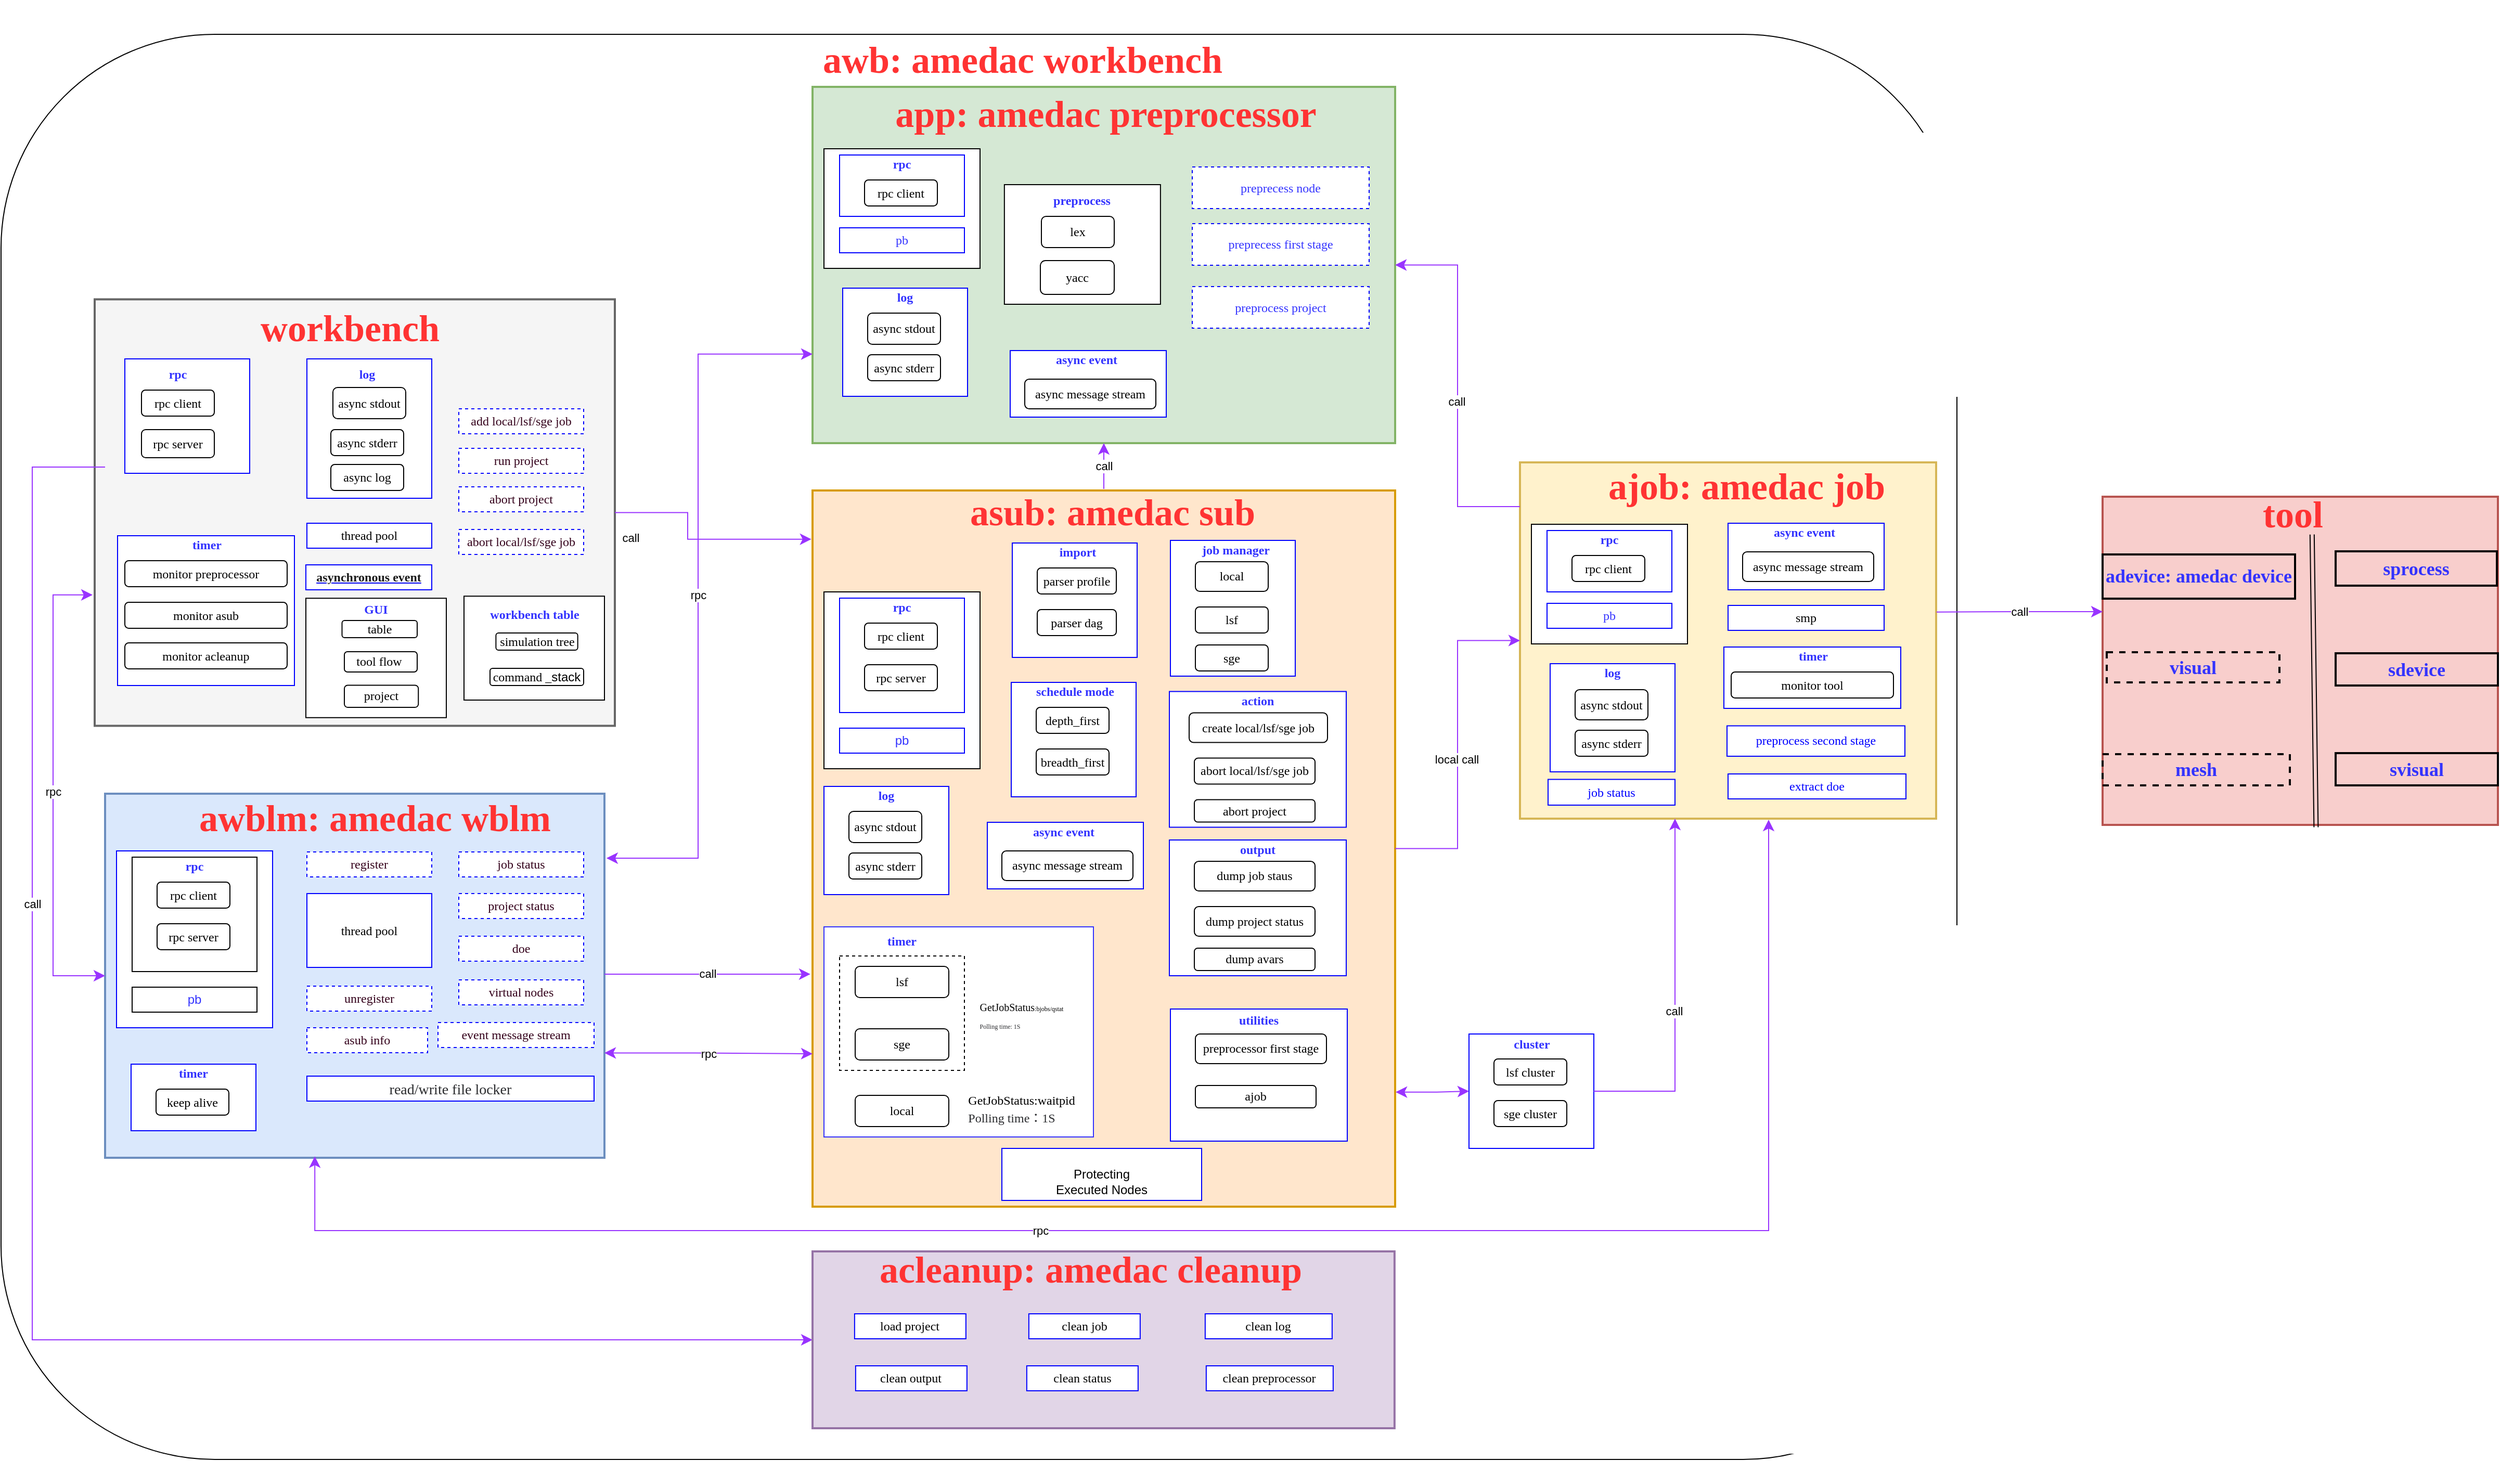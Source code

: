 <mxfile version="21.5.0" type="github">
  <diagram name="第 1 页" id="GaG37Gof_Sy7teqN6ebu">
    <mxGraphModel dx="2232" dy="2393" grid="1" gridSize="10" guides="1" tooltips="1" connect="1" arrows="1" fold="1" page="1" pageScale="1" pageWidth="827" pageHeight="1169" math="0" shadow="0">
      <root>
        <mxCell id="0" />
        <mxCell id="1" parent="0" />
        <mxCell id="3S5nJK-gqOI3KFPyDwLZ-1" value="" style="rounded=1;whiteSpace=wrap;html=1;" parent="1" vertex="1">
          <mxGeometry x="60" y="-670" width="1880" height="1370" as="geometry" />
        </mxCell>
        <mxCell id="3S5nJK-gqOI3KFPyDwLZ-2" value="" style="rounded=0;whiteSpace=wrap;html=1;strokeWidth=2;fillColor=#dae8fc;strokeColor=#6c8ebf;" parent="1" vertex="1">
          <mxGeometry x="160" y="60" width="480" height="350" as="geometry" />
        </mxCell>
        <mxCell id="3S5nJK-gqOI3KFPyDwLZ-3" value="&lt;font style=&quot;font-size: 36px;&quot; color=&quot;#ff3333&quot; face=&quot;Times New Roman&quot;&gt;&lt;b&gt;awblm: amedac wblm&lt;/b&gt;&lt;/font&gt;" style="text;strokeColor=none;align=center;fillColor=none;html=1;verticalAlign=middle;whiteSpace=wrap;rounded=0;" parent="1" vertex="1">
          <mxGeometry x="234.5" y="69" width="369" height="30" as="geometry" />
        </mxCell>
        <mxCell id="3S5nJK-gqOI3KFPyDwLZ-4" value="" style="rounded=0;whiteSpace=wrap;html=1;strokeWidth=2;fillColor=#f5f5f5;fontColor=#333333;strokeColor=#666666;" parent="1" vertex="1">
          <mxGeometry x="150" y="-415.25" width="500" height="410" as="geometry" />
        </mxCell>
        <mxCell id="3S5nJK-gqOI3KFPyDwLZ-5" value="&lt;font style=&quot;font-size: 36px;&quot; color=&quot;#ff3333&quot; face=&quot;Times New Roman&quot;&gt;&lt;b&gt;workbench&lt;/b&gt;&lt;/font&gt;" style="text;strokeColor=none;align=center;fillColor=none;html=1;verticalAlign=middle;whiteSpace=wrap;rounded=0;" parent="1" vertex="1">
          <mxGeometry x="291" y="-402" width="209" height="30" as="geometry" />
        </mxCell>
        <mxCell id="3S5nJK-gqOI3KFPyDwLZ-6" value="" style="rounded=0;whiteSpace=wrap;html=1;strokeColor=#0000FF;" parent="1" vertex="1">
          <mxGeometry x="179" y="-358" width="120" height="110" as="geometry" />
        </mxCell>
        <mxCell id="3S5nJK-gqOI3KFPyDwLZ-7" value="&lt;font face=&quot;Times New Roman&quot;&gt;rpc client&lt;/font&gt;" style="rounded=1;whiteSpace=wrap;html=1;" parent="1" vertex="1">
          <mxGeometry x="195" y="-328" width="70" height="25" as="geometry" />
        </mxCell>
        <mxCell id="3S5nJK-gqOI3KFPyDwLZ-8" value="&lt;font face=&quot;Times New Roman&quot;&gt;&lt;b&gt;rpc&lt;br&gt;&lt;/b&gt;&lt;/font&gt;" style="text;strokeColor=none;align=center;fillColor=none;html=1;verticalAlign=middle;whiteSpace=wrap;rounded=0;fontColor=#3333FF;" parent="1" vertex="1">
          <mxGeometry x="200" y="-358" width="60" height="30" as="geometry" />
        </mxCell>
        <mxCell id="3S5nJK-gqOI3KFPyDwLZ-9" value="&lt;font face=&quot;Times New Roman&quot;&gt;rpc server&lt;/font&gt;" style="rounded=1;whiteSpace=wrap;html=1;" parent="1" vertex="1">
          <mxGeometry x="195" y="-290" width="70" height="27" as="geometry" />
        </mxCell>
        <mxCell id="3S5nJK-gqOI3KFPyDwLZ-10" value="" style="rounded=0;whiteSpace=wrap;html=1;strokeColor=#0000FF;" parent="1" vertex="1">
          <mxGeometry x="171" y="115" width="150" height="170" as="geometry" />
        </mxCell>
        <mxCell id="3S5nJK-gqOI3KFPyDwLZ-11" value="" style="rounded=0;whiteSpace=wrap;html=1;strokeColor=#000000;" parent="1" vertex="1">
          <mxGeometry x="186" y="121" width="120" height="110" as="geometry" />
        </mxCell>
        <mxCell id="3S5nJK-gqOI3KFPyDwLZ-12" value="&lt;font face=&quot;Times New Roman&quot;&gt;rpc client&lt;/font&gt;" style="rounded=1;whiteSpace=wrap;html=1;" parent="1" vertex="1">
          <mxGeometry x="210" y="145" width="70" height="25" as="geometry" />
        </mxCell>
        <mxCell id="3S5nJK-gqOI3KFPyDwLZ-13" value="&lt;font face=&quot;Times New Roman&quot;&gt;&lt;b&gt;rpc&lt;br&gt;&lt;/b&gt;&lt;/font&gt;" style="text;strokeColor=none;align=center;fillColor=none;html=1;verticalAlign=middle;whiteSpace=wrap;rounded=0;fontColor=#3333FF;" parent="1" vertex="1">
          <mxGeometry x="216" y="115" width="60" height="30" as="geometry" />
        </mxCell>
        <mxCell id="3S5nJK-gqOI3KFPyDwLZ-14" value="&lt;font face=&quot;Times New Roman&quot;&gt;rpc server&lt;/font&gt;" style="rounded=1;whiteSpace=wrap;html=1;" parent="1" vertex="1">
          <mxGeometry x="210" y="185" width="70" height="25" as="geometry" />
        </mxCell>
        <mxCell id="3S5nJK-gqOI3KFPyDwLZ-15" value="rpc" style="edgeStyle=elbowEdgeStyle;elbow=vertical;endArrow=classic;html=1;curved=0;rounded=0;endSize=8;startSize=8;exitX=-0.004;exitY=0.693;exitDx=0;exitDy=0;entryX=0;entryY=0.5;entryDx=0;entryDy=0;strokeColor=#9933FF;startArrow=classic;startFill=1;exitPerimeter=0;" parent="1" source="3S5nJK-gqOI3KFPyDwLZ-4" target="3S5nJK-gqOI3KFPyDwLZ-2" edge="1">
          <mxGeometry width="50" height="50" relative="1" as="geometry">
            <mxPoint x="-80" y="-250" as="sourcePoint" />
            <mxPoint x="-30" y="-300" as="targetPoint" />
            <Array as="points">
              <mxPoint x="110" y="80" />
              <mxPoint x="20" y="-20" />
            </Array>
          </mxGeometry>
        </mxCell>
        <mxCell id="3S5nJK-gqOI3KFPyDwLZ-16" value="" style="rounded=0;whiteSpace=wrap;html=1;strokeColor=#0000FF;" parent="1" vertex="1">
          <mxGeometry x="185" y="320" width="120" height="64" as="geometry" />
        </mxCell>
        <mxCell id="3S5nJK-gqOI3KFPyDwLZ-17" value="&lt;font face=&quot;Times New Roman&quot;&gt;keep alive&lt;/font&gt;" style="rounded=1;whiteSpace=wrap;html=1;" parent="1" vertex="1">
          <mxGeometry x="209" y="344" width="70" height="25" as="geometry" />
        </mxCell>
        <mxCell id="3S5nJK-gqOI3KFPyDwLZ-18" value="&lt;font face=&quot;Times New Roman&quot;&gt;&lt;b&gt;timer&lt;br&gt;&lt;/b&gt;&lt;/font&gt;" style="text;strokeColor=none;align=center;fillColor=none;html=1;verticalAlign=middle;whiteSpace=wrap;rounded=0;fontColor=#3333FF;" parent="1" vertex="1">
          <mxGeometry x="215" y="314" width="60" height="30" as="geometry" />
        </mxCell>
        <mxCell id="3S5nJK-gqOI3KFPyDwLZ-19" value="&lt;font face=&quot;Times New Roman&quot;&gt;thread pool&lt;/font&gt;" style="rounded=0;whiteSpace=wrap;html=1;strokeColor=#0000FF;" parent="1" vertex="1">
          <mxGeometry x="354" y="156" width="120" height="71" as="geometry" />
        </mxCell>
        <mxCell id="3S5nJK-gqOI3KFPyDwLZ-20" value="&lt;font color=&quot;#3333ff&quot;&gt;pb&lt;/font&gt;" style="rounded=0;whiteSpace=wrap;html=1;strokeColor=#000000;" parent="1" vertex="1">
          <mxGeometry x="186" y="246" width="120" height="24" as="geometry" />
        </mxCell>
        <mxCell id="3S5nJK-gqOI3KFPyDwLZ-21" value="&lt;font face=&quot;Times New Roman&quot; color=&quot;#33001a&quot;&gt;job status&lt;/font&gt;" style="rounded=0;whiteSpace=wrap;html=1;strokeColor=#0000FF;dashed=1;" parent="1" vertex="1">
          <mxGeometry x="500" y="116" width="120" height="24" as="geometry" />
        </mxCell>
        <mxCell id="3S5nJK-gqOI3KFPyDwLZ-22" value="&lt;font face=&quot;Times New Roman&quot; color=&quot;#33001a&quot;&gt;project status&lt;/font&gt;" style="rounded=0;whiteSpace=wrap;html=1;strokeColor=#0000FF;dashed=1;" parent="1" vertex="1">
          <mxGeometry x="500" y="156" width="120" height="24" as="geometry" />
        </mxCell>
        <mxCell id="3S5nJK-gqOI3KFPyDwLZ-23" value="&lt;font face=&quot;Times New Roman&quot; color=&quot;#33001a&quot;&gt;doe&lt;/font&gt;" style="rounded=0;whiteSpace=wrap;html=1;strokeColor=#0000FF;dashed=1;" parent="1" vertex="1">
          <mxGeometry x="500" y="197" width="120" height="24" as="geometry" />
        </mxCell>
        <mxCell id="3S5nJK-gqOI3KFPyDwLZ-24" value="&lt;font face=&quot;Times New Roman&quot; color=&quot;#33001a&quot;&gt;virtual nodes&lt;/font&gt;" style="rounded=0;whiteSpace=wrap;html=1;strokeColor=#0000FF;dashed=1;" parent="1" vertex="1">
          <mxGeometry x="500" y="239" width="120" height="24" as="geometry" />
        </mxCell>
        <mxCell id="3S5nJK-gqOI3KFPyDwLZ-25" value="&lt;font face=&quot;Times New Roman&quot; color=&quot;#33001a&quot;&gt;event message stream&lt;/font&gt;" style="rounded=0;whiteSpace=wrap;html=1;strokeColor=#0000FF;dashed=1;" parent="1" vertex="1">
          <mxGeometry x="480" y="280" width="150" height="24" as="geometry" />
        </mxCell>
        <mxCell id="3S5nJK-gqOI3KFPyDwLZ-26" value="&lt;font face=&quot;Times New Roman&quot; color=&quot;#33001a&quot;&gt;register&lt;/font&gt;" style="rounded=0;whiteSpace=wrap;html=1;strokeColor=#0000FF;dashed=1;" parent="1" vertex="1">
          <mxGeometry x="354" y="116" width="120" height="24" as="geometry" />
        </mxCell>
        <mxCell id="3S5nJK-gqOI3KFPyDwLZ-27" value="&lt;font face=&quot;Times New Roman&quot; color=&quot;#33001a&quot;&gt;unregister&lt;/font&gt;" style="rounded=0;whiteSpace=wrap;html=1;strokeColor=#0000FF;dashed=1;" parent="1" vertex="1">
          <mxGeometry x="354" y="245" width="120" height="24" as="geometry" />
        </mxCell>
        <mxCell id="3S5nJK-gqOI3KFPyDwLZ-28" value="" style="rounded=0;whiteSpace=wrap;html=1;strokeColor=#0000FF;" parent="1" vertex="1">
          <mxGeometry x="172" y="-188" width="170" height="144" as="geometry" />
        </mxCell>
        <mxCell id="3S5nJK-gqOI3KFPyDwLZ-29" value="&lt;font face=&quot;Times New Roman&quot;&gt;monitor preprocessor&lt;/font&gt;" style="rounded=1;whiteSpace=wrap;html=1;" parent="1" vertex="1">
          <mxGeometry x="179" y="-164" width="156" height="25" as="geometry" />
        </mxCell>
        <mxCell id="3S5nJK-gqOI3KFPyDwLZ-30" value="&lt;font face=&quot;Times New Roman&quot;&gt;&lt;b&gt;timer&lt;br&gt;&lt;/b&gt;&lt;/font&gt;" style="text;strokeColor=none;align=center;fillColor=none;html=1;verticalAlign=middle;whiteSpace=wrap;rounded=0;fontColor=#3333FF;" parent="1" vertex="1">
          <mxGeometry x="228" y="-194" width="60" height="30" as="geometry" />
        </mxCell>
        <mxCell id="3S5nJK-gqOI3KFPyDwLZ-31" value="&lt;font face=&quot;Times New Roman&quot;&gt;monitor asub&lt;/font&gt;" style="rounded=1;whiteSpace=wrap;html=1;" parent="1" vertex="1">
          <mxGeometry x="179" y="-124" width="156" height="25" as="geometry" />
        </mxCell>
        <mxCell id="3S5nJK-gqOI3KFPyDwLZ-32" value="&lt;font face=&quot;Times New Roman&quot;&gt;monitor acleanup&lt;/font&gt;" style="rounded=1;whiteSpace=wrap;html=1;" parent="1" vertex="1">
          <mxGeometry x="179" y="-85" width="156" height="25" as="geometry" />
        </mxCell>
        <mxCell id="3S5nJK-gqOI3KFPyDwLZ-33" value="" style="rounded=0;whiteSpace=wrap;html=1;strokeColor=#0000FF;" parent="1" vertex="1">
          <mxGeometry x="354" y="-358" width="120" height="134" as="geometry" />
        </mxCell>
        <mxCell id="3S5nJK-gqOI3KFPyDwLZ-34" value="&lt;font face=&quot;Times New Roman&quot;&gt;async stdout&lt;/font&gt;" style="rounded=1;whiteSpace=wrap;html=1;" parent="1" vertex="1">
          <mxGeometry x="379" y="-330.5" width="70" height="30" as="geometry" />
        </mxCell>
        <mxCell id="3S5nJK-gqOI3KFPyDwLZ-35" value="&lt;font face=&quot;Times New Roman&quot;&gt;&lt;b&gt;log&lt;br&gt;&lt;/b&gt;&lt;/font&gt;" style="text;strokeColor=none;align=center;fillColor=none;html=1;verticalAlign=middle;whiteSpace=wrap;rounded=0;fontColor=#3333FF;" parent="1" vertex="1">
          <mxGeometry x="382" y="-358" width="60" height="30" as="geometry" />
        </mxCell>
        <mxCell id="3S5nJK-gqOI3KFPyDwLZ-36" value="&lt;font face=&quot;Times New Roman&quot;&gt;async stderr&lt;/font&gt;" style="rounded=1;whiteSpace=wrap;html=1;" parent="1" vertex="1">
          <mxGeometry x="377" y="-290" width="70" height="25" as="geometry" />
        </mxCell>
        <mxCell id="3S5nJK-gqOI3KFPyDwLZ-37" value="&lt;font face=&quot;Times New Roman&quot;&gt;async log&lt;/font&gt;" style="rounded=1;whiteSpace=wrap;html=1;" parent="1" vertex="1">
          <mxGeometry x="377" y="-256.5" width="70" height="25" as="geometry" />
        </mxCell>
        <mxCell id="3S5nJK-gqOI3KFPyDwLZ-38" value="&lt;font face=&quot;Times New Roman&quot; color=&quot;#33001a&quot;&gt;add local/lsf/sge job&lt;/font&gt;" style="rounded=0;whiteSpace=wrap;html=1;strokeColor=#0000FF;dashed=1;" parent="1" vertex="1">
          <mxGeometry x="500" y="-310" width="120" height="24" as="geometry" />
        </mxCell>
        <mxCell id="3S5nJK-gqOI3KFPyDwLZ-39" value="&lt;font face=&quot;Times New Roman&quot; color=&quot;#33001a&quot;&gt;run project&lt;/font&gt;" style="rounded=0;whiteSpace=wrap;html=1;strokeColor=#0000FF;dashed=1;" parent="1" vertex="1">
          <mxGeometry x="500" y="-272" width="120" height="24" as="geometry" />
        </mxCell>
        <mxCell id="3S5nJK-gqOI3KFPyDwLZ-40" value="&lt;font face=&quot;Times New Roman&quot; color=&quot;#33001a&quot;&gt;abort project&lt;/font&gt;" style="rounded=0;whiteSpace=wrap;html=1;strokeColor=#0000FF;dashed=1;" parent="1" vertex="1">
          <mxGeometry x="500" y="-235" width="120" height="24" as="geometry" />
        </mxCell>
        <mxCell id="3S5nJK-gqOI3KFPyDwLZ-41" value="&lt;font face=&quot;Times New Roman&quot; color=&quot;#33001a&quot;&gt;abort local/lsf/sge job&lt;/font&gt;" style="rounded=0;whiteSpace=wrap;html=1;strokeColor=#0000FF;dashed=1;" parent="1" vertex="1">
          <mxGeometry x="500" y="-194" width="120" height="24" as="geometry" />
        </mxCell>
        <mxCell id="3S5nJK-gqOI3KFPyDwLZ-42" value="&lt;font face=&quot;Times New Roman&quot;&gt;thread pool&lt;/font&gt;" style="rounded=0;whiteSpace=wrap;html=1;strokeColor=#0000FF;" parent="1" vertex="1">
          <mxGeometry x="354" y="-200" width="120" height="24" as="geometry" />
        </mxCell>
        <mxCell id="3S5nJK-gqOI3KFPyDwLZ-43" value="&lt;a style=&quot;box-sizing: border-box; cursor: pointer; outline: none; -webkit-tap-highlight-color: transparent; line-height: 22.5px; font-weight: 600; text-align: start; background-color: rgb(255, 255, 255);&quot; class=&quot;color_pc_blue_text&quot; data-keyword=&quot;asynchronous event&quot;&gt;&lt;font color=&quot;#1a1a1a&quot; style=&quot;font-size: 12px;&quot; face=&quot;Times New Roman&quot;&gt;asynchronous event&lt;/font&gt;&lt;/a&gt;" style="rounded=0;whiteSpace=wrap;html=1;strokeColor=#0000FF;" parent="1" vertex="1">
          <mxGeometry x="353" y="-160" width="121" height="24" as="geometry" />
        </mxCell>
        <mxCell id="3S5nJK-gqOI3KFPyDwLZ-44" value="" style="rounded=0;whiteSpace=wrap;html=1;strokeWidth=2;fillColor=#ffe6cc;strokeColor=#d79b00;" parent="1" vertex="1">
          <mxGeometry x="840" y="-231.5" width="560" height="688.5" as="geometry" />
        </mxCell>
        <mxCell id="3S5nJK-gqOI3KFPyDwLZ-45" value="&lt;font style=&quot;font-size: 36px;&quot; color=&quot;#ff3333&quot; face=&quot;Times New Roman&quot;&gt;&lt;b&gt;asub: amedac sub&lt;/b&gt;&lt;/font&gt;" style="text;strokeColor=none;align=center;fillColor=none;html=1;verticalAlign=middle;whiteSpace=wrap;rounded=0;" parent="1" vertex="1">
          <mxGeometry x="989" y="-225.5" width="279" height="30" as="geometry" />
        </mxCell>
        <mxCell id="3S5nJK-gqOI3KFPyDwLZ-46" value="rpc" style="edgeStyle=elbowEdgeStyle;elbow=horizontal;endArrow=classic;html=1;curved=0;rounded=0;endSize=8;startSize=8;exitX=1.007;exitY=0.819;exitDx=0;exitDy=0;strokeColor=#9933FF;startArrow=classic;startFill=1;exitPerimeter=0;" parent="1" edge="1">
          <mxGeometry width="50" height="50" relative="1" as="geometry">
            <mxPoint x="640.0" y="309.21" as="sourcePoint" />
            <mxPoint x="840" y="310" as="targetPoint" />
            <Array as="points">
              <mxPoint x="726.64" y="162.56" />
              <mxPoint x="756.64" y="35.06" />
            </Array>
          </mxGeometry>
        </mxCell>
        <mxCell id="3S5nJK-gqOI3KFPyDwLZ-47" value="" style="rounded=0;whiteSpace=wrap;html=1;" parent="1" vertex="1">
          <mxGeometry x="851" y="-134" width="150" height="170" as="geometry" />
        </mxCell>
        <mxCell id="3S5nJK-gqOI3KFPyDwLZ-48" value="" style="rounded=0;whiteSpace=wrap;html=1;strokeColor=#0000FF;" parent="1" vertex="1">
          <mxGeometry x="866" y="-128" width="120" height="110" as="geometry" />
        </mxCell>
        <mxCell id="3S5nJK-gqOI3KFPyDwLZ-49" value="&lt;font face=&quot;Times New Roman&quot;&gt;rpc client&lt;/font&gt;" style="rounded=1;whiteSpace=wrap;html=1;" parent="1" vertex="1">
          <mxGeometry x="890" y="-104" width="70" height="25" as="geometry" />
        </mxCell>
        <mxCell id="3S5nJK-gqOI3KFPyDwLZ-50" value="&lt;font face=&quot;Times New Roman&quot;&gt;&lt;b&gt;rpc&lt;br&gt;&lt;/b&gt;&lt;/font&gt;" style="text;strokeColor=none;align=center;fillColor=none;html=1;verticalAlign=middle;whiteSpace=wrap;rounded=0;fontColor=#3333FF;" parent="1" vertex="1">
          <mxGeometry x="896" y="-134" width="60" height="30" as="geometry" />
        </mxCell>
        <mxCell id="3S5nJK-gqOI3KFPyDwLZ-51" value="&lt;font face=&quot;Times New Roman&quot;&gt;rpc server&lt;/font&gt;" style="rounded=1;whiteSpace=wrap;html=1;" parent="1" vertex="1">
          <mxGeometry x="890" y="-64" width="70" height="25" as="geometry" />
        </mxCell>
        <mxCell id="3S5nJK-gqOI3KFPyDwLZ-52" value="&lt;font color=&quot;#3333ff&quot;&gt;pb&lt;/font&gt;" style="rounded=0;whiteSpace=wrap;html=1;strokeColor=#0000FF;" parent="1" vertex="1">
          <mxGeometry x="866" y="-3" width="120" height="24" as="geometry" />
        </mxCell>
        <mxCell id="3S5nJK-gqOI3KFPyDwLZ-53" value="" style="rounded=0;whiteSpace=wrap;html=1;strokeColor=#0000FF;" parent="1" vertex="1">
          <mxGeometry x="1471" y="291" width="120" height="110" as="geometry" />
        </mxCell>
        <mxCell id="3S5nJK-gqOI3KFPyDwLZ-54" value="&lt;font face=&quot;Times New Roman&quot;&gt;lsf cluster&lt;/font&gt;" style="rounded=1;whiteSpace=wrap;html=1;" parent="1" vertex="1">
          <mxGeometry x="1495" y="315" width="70" height="25" as="geometry" />
        </mxCell>
        <mxCell id="3S5nJK-gqOI3KFPyDwLZ-55" value="&lt;font face=&quot;Times New Roman&quot;&gt;&lt;b&gt;cluster&lt;br&gt;&lt;/b&gt;&lt;/font&gt;" style="text;strokeColor=none;align=center;fillColor=none;html=1;verticalAlign=middle;whiteSpace=wrap;rounded=0;fontColor=#3333FF;" parent="1" vertex="1">
          <mxGeometry x="1495.5" y="286" width="71" height="30" as="geometry" />
        </mxCell>
        <mxCell id="3S5nJK-gqOI3KFPyDwLZ-56" value="&lt;font face=&quot;Times New Roman&quot;&gt;sge cluster&lt;/font&gt;" style="rounded=1;whiteSpace=wrap;html=1;" parent="1" vertex="1">
          <mxGeometry x="1495" y="355" width="70" height="25" as="geometry" />
        </mxCell>
        <mxCell id="3S5nJK-gqOI3KFPyDwLZ-57" value="" style="rounded=0;whiteSpace=wrap;html=1;strokeColor=#0000FF;" parent="1" vertex="1">
          <mxGeometry x="1031" y="-47" width="120" height="110" as="geometry" />
        </mxCell>
        <mxCell id="3S5nJK-gqOI3KFPyDwLZ-58" value="&lt;font face=&quot;Times New Roman&quot;&gt;depth_first&lt;/font&gt;" style="rounded=1;whiteSpace=wrap;html=1;" parent="1" vertex="1">
          <mxGeometry x="1055" y="-23" width="70" height="25" as="geometry" />
        </mxCell>
        <mxCell id="3S5nJK-gqOI3KFPyDwLZ-59" value="&lt;font face=&quot;Times New Roman&quot;&gt;&lt;b&gt;schedule mode&amp;nbsp;&lt;br&gt;&lt;/b&gt;&lt;/font&gt;" style="text;strokeColor=none;align=center;fillColor=none;html=1;verticalAlign=middle;whiteSpace=wrap;rounded=0;fontColor=#3333FF;" parent="1" vertex="1">
          <mxGeometry x="1044" y="-53" width="100" height="30" as="geometry" />
        </mxCell>
        <mxCell id="3S5nJK-gqOI3KFPyDwLZ-60" value="&lt;font face=&quot;Times New Roman&quot;&gt;breadth_first&lt;/font&gt;" style="rounded=1;whiteSpace=wrap;html=1;" parent="1" vertex="1">
          <mxGeometry x="1055" y="17" width="70" height="25" as="geometry" />
        </mxCell>
        <mxCell id="3S5nJK-gqOI3KFPyDwLZ-61" value="" style="rounded=0;whiteSpace=wrap;html=1;strokeColor=#0000FF;" parent="1" vertex="1">
          <mxGeometry x="851" y="53" width="120" height="104" as="geometry" />
        </mxCell>
        <mxCell id="3S5nJK-gqOI3KFPyDwLZ-62" value="&lt;font face=&quot;Times New Roman&quot;&gt;async stdout&lt;/font&gt;" style="rounded=1;whiteSpace=wrap;html=1;" parent="1" vertex="1">
          <mxGeometry x="875" y="77" width="70" height="30" as="geometry" />
        </mxCell>
        <mxCell id="3S5nJK-gqOI3KFPyDwLZ-63" value="&lt;font face=&quot;Times New Roman&quot;&gt;&lt;b&gt;log&lt;br&gt;&lt;/b&gt;&lt;/font&gt;" style="text;strokeColor=none;align=center;fillColor=none;html=1;verticalAlign=middle;whiteSpace=wrap;rounded=0;fontColor=#3333FF;" parent="1" vertex="1">
          <mxGeometry x="881" y="47" width="60" height="30" as="geometry" />
        </mxCell>
        <mxCell id="3S5nJK-gqOI3KFPyDwLZ-64" value="&lt;font face=&quot;Times New Roman&quot;&gt;async stderr&lt;/font&gt;" style="rounded=1;whiteSpace=wrap;html=1;" parent="1" vertex="1">
          <mxGeometry x="875" y="117" width="70" height="25" as="geometry" />
        </mxCell>
        <mxCell id="3S5nJK-gqOI3KFPyDwLZ-65" value="&lt;font face=&quot;Times New Roman&quot; color=&quot;#33001a&quot;&gt;asub info&lt;/font&gt;" style="rounded=0;whiteSpace=wrap;html=1;strokeColor=#0000FF;dashed=1;" parent="1" vertex="1">
          <mxGeometry x="354" y="285" width="116" height="24" as="geometry" />
        </mxCell>
        <mxCell id="3S5nJK-gqOI3KFPyDwLZ-66" value="&lt;ul style=&quot;box-sizing: border-box; margin: 0px; padding: 0px; color: rgb(42, 43, 46); font-size: 14px; text-align: start; background-color: rgb(255, 255, 255);&quot;&gt;&lt;li style=&quot;box-sizing: border-box; margin: 0px; padding: 0px; list-style: none;&quot;&gt;&lt;p style=&quot;box-sizing: border-box; margin: 0px 0px 2px; padding: 0px; line-height: 21px; display: inline; font-size: var(--main-font-size);&quot; class=&quot;src grammarSection&quot; data-group=&quot;1-1&quot;&gt;&lt;font face=&quot;Times New Roman&quot;&gt;read/write file locker&lt;/font&gt;&lt;/p&gt;&lt;/li&gt;&lt;/ul&gt;" style="rounded=0;whiteSpace=wrap;html=1;strokeColor=#0000FF;" parent="1" vertex="1">
          <mxGeometry x="354" y="331.5" width="276" height="24" as="geometry" />
        </mxCell>
        <mxCell id="3S5nJK-gqOI3KFPyDwLZ-67" value="" style="rounded=0;whiteSpace=wrap;html=1;strokeColor=#0000FF;" parent="1" vertex="1">
          <mxGeometry x="1032" y="-181" width="120" height="110" as="geometry" />
        </mxCell>
        <mxCell id="3S5nJK-gqOI3KFPyDwLZ-68" value="&lt;font face=&quot;Times New Roman&quot;&gt;parser profile&lt;/font&gt;" style="rounded=1;whiteSpace=wrap;html=1;" parent="1" vertex="1">
          <mxGeometry x="1056" y="-157" width="76" height="25" as="geometry" />
        </mxCell>
        <mxCell id="3S5nJK-gqOI3KFPyDwLZ-69" value="&lt;font face=&quot;Times New Roman&quot;&gt;&lt;b&gt;import&lt;br&gt;&lt;/b&gt;&lt;/font&gt;" style="text;strokeColor=none;align=center;fillColor=none;html=1;verticalAlign=middle;whiteSpace=wrap;rounded=0;fontColor=#3333FF;" parent="1" vertex="1">
          <mxGeometry x="1045" y="-187" width="100" height="30" as="geometry" />
        </mxCell>
        <mxCell id="3S5nJK-gqOI3KFPyDwLZ-70" value="&lt;font face=&quot;Times New Roman&quot;&gt;parser dag&lt;/font&gt;" style="rounded=1;whiteSpace=wrap;html=1;" parent="1" vertex="1">
          <mxGeometry x="1056" y="-117" width="76" height="25" as="geometry" />
        </mxCell>
        <mxCell id="3S5nJK-gqOI3KFPyDwLZ-71" value="" style="rounded=0;whiteSpace=wrap;html=1;strokeColor=#0000FF;" parent="1" vertex="1">
          <mxGeometry x="1184" y="-183.5" width="120" height="130.5" as="geometry" />
        </mxCell>
        <mxCell id="3S5nJK-gqOI3KFPyDwLZ-72" value="&lt;font face=&quot;Times New Roman&quot;&gt;local&lt;/font&gt;" style="rounded=1;whiteSpace=wrap;html=1;" parent="1" vertex="1">
          <mxGeometry x="1208" y="-163" width="70" height="28.5" as="geometry" />
        </mxCell>
        <mxCell id="3S5nJK-gqOI3KFPyDwLZ-73" value="&lt;font face=&quot;Times New Roman&quot;&gt;&lt;b&gt;job manager&lt;br&gt;&lt;/b&gt;&lt;/font&gt;" style="text;strokeColor=none;align=center;fillColor=none;html=1;verticalAlign=middle;whiteSpace=wrap;rounded=0;fontColor=#3333FF;" parent="1" vertex="1">
          <mxGeometry x="1197" y="-189.5" width="100" height="30" as="geometry" />
        </mxCell>
        <mxCell id="3S5nJK-gqOI3KFPyDwLZ-74" value="&lt;font face=&quot;Times New Roman&quot;&gt;lsf&lt;/font&gt;" style="rounded=1;whiteSpace=wrap;html=1;" parent="1" vertex="1">
          <mxGeometry x="1208" y="-119.5" width="70" height="25" as="geometry" />
        </mxCell>
        <mxCell id="3S5nJK-gqOI3KFPyDwLZ-75" value="&lt;font face=&quot;Times New Roman&quot;&gt;sge&lt;/font&gt;" style="rounded=1;whiteSpace=wrap;html=1;" parent="1" vertex="1">
          <mxGeometry x="1208" y="-83" width="70" height="25" as="geometry" />
        </mxCell>
        <mxCell id="3S5nJK-gqOI3KFPyDwLZ-76" value="" style="rounded=0;whiteSpace=wrap;html=1;strokeColor=#0000FF;" parent="1" vertex="1">
          <mxGeometry x="1183" y="104.5" width="170" height="130.5" as="geometry" />
        </mxCell>
        <mxCell id="3S5nJK-gqOI3KFPyDwLZ-77" value="&lt;font face=&quot;Times New Roman&quot;&gt;dump job staus&lt;/font&gt;" style="rounded=1;whiteSpace=wrap;html=1;" parent="1" vertex="1">
          <mxGeometry x="1207" y="125" width="116" height="28.5" as="geometry" />
        </mxCell>
        <mxCell id="3S5nJK-gqOI3KFPyDwLZ-78" value="&lt;font face=&quot;Times New Roman&quot;&gt;&lt;b&gt;output&lt;br&gt;&lt;/b&gt;&lt;/font&gt;" style="text;strokeColor=none;align=center;fillColor=none;html=1;verticalAlign=middle;whiteSpace=wrap;rounded=0;fontColor=#3333FF;" parent="1" vertex="1">
          <mxGeometry x="1218" y="98.5" width="100" height="30" as="geometry" />
        </mxCell>
        <mxCell id="3S5nJK-gqOI3KFPyDwLZ-79" value="&lt;font face=&quot;Times New Roman&quot;&gt;dump project status&lt;/font&gt;" style="rounded=1;whiteSpace=wrap;html=1;" parent="1" vertex="1">
          <mxGeometry x="1207" y="168.5" width="116" height="28.5" as="geometry" />
        </mxCell>
        <mxCell id="3S5nJK-gqOI3KFPyDwLZ-80" value="&lt;font face=&quot;Times New Roman&quot;&gt;dump avars&lt;/font&gt;" style="rounded=1;whiteSpace=wrap;html=1;" parent="1" vertex="1">
          <mxGeometry x="1207" y="208.5" width="116" height="21.5" as="geometry" />
        </mxCell>
        <mxCell id="3S5nJK-gqOI3KFPyDwLZ-81" value="&lt;table style=&quot;border-collapse:&lt;br/&gt; collapse;width:303pt&quot; width=&quot;404&quot; cellspacing=&quot;0&quot; cellpadding=&quot;0&quot; border=&quot;0&quot;&gt;&lt;tbody&gt;&lt;tr style=&quot;height:14.0pt&quot; height=&quot;19&quot;&gt;&lt;br/&gt;  &lt;td style=&quot;height:14.0pt;width:303pt&quot; width=&quot;404&quot; class=&quot;xl65&quot; height=&quot;19&quot;&gt;Protecting&lt;br/&gt;  Executed Nodes&lt;/td&gt;&lt;/tr&gt;&lt;/tbody&gt;&lt;/table&gt;" style="rounded=0;whiteSpace=wrap;html=1;strokeColor=#0000FF;" parent="1" vertex="1">
          <mxGeometry x="1022" y="401" width="192" height="50" as="geometry" />
        </mxCell>
        <mxCell id="3S5nJK-gqOI3KFPyDwLZ-82" value="" style="rounded=0;whiteSpace=wrap;html=1;strokeColor=#0000FF;" parent="1" vertex="1">
          <mxGeometry x="1183" y="-38.25" width="170" height="130.5" as="geometry" />
        </mxCell>
        <mxCell id="3S5nJK-gqOI3KFPyDwLZ-83" value="&lt;font face=&quot;Times New Roman&quot;&gt;create local/lsf/sge job&lt;/font&gt;" style="rounded=1;whiteSpace=wrap;html=1;" parent="1" vertex="1">
          <mxGeometry x="1202" y="-17.75" width="133" height="28.5" as="geometry" />
        </mxCell>
        <mxCell id="3S5nJK-gqOI3KFPyDwLZ-84" value="&lt;font face=&quot;Times New Roman&quot;&gt;&lt;b&gt;action&lt;br&gt;&lt;/b&gt;&lt;/font&gt;" style="text;strokeColor=none;align=center;fillColor=none;html=1;verticalAlign=middle;whiteSpace=wrap;rounded=0;fontColor=#3333FF;" parent="1" vertex="1">
          <mxGeometry x="1218" y="-44.25" width="100" height="30" as="geometry" />
        </mxCell>
        <mxCell id="3S5nJK-gqOI3KFPyDwLZ-85" value="&lt;font face=&quot;Times New Roman&quot;&gt;abort local/lsf/sge job&lt;/font&gt;" style="rounded=1;whiteSpace=wrap;html=1;" parent="1" vertex="1">
          <mxGeometry x="1207" y="25.75" width="116" height="25" as="geometry" />
        </mxCell>
        <mxCell id="3S5nJK-gqOI3KFPyDwLZ-86" value="&lt;font face=&quot;Times New Roman&quot;&gt;abort project&lt;/font&gt;" style="rounded=1;whiteSpace=wrap;html=1;" parent="1" vertex="1">
          <mxGeometry x="1207" y="65.75" width="116" height="21.5" as="geometry" />
        </mxCell>
        <mxCell id="3S5nJK-gqOI3KFPyDwLZ-87" value="" style="rounded=0;whiteSpace=wrap;html=1;strokeColor=#0000FF;" parent="1" vertex="1">
          <mxGeometry x="1184" y="267" width="170" height="127" as="geometry" />
        </mxCell>
        <mxCell id="3S5nJK-gqOI3KFPyDwLZ-88" value="&lt;font face=&quot;Times New Roman&quot;&gt;preprocessor first stage&lt;/font&gt;" style="rounded=1;whiteSpace=wrap;html=1;" parent="1" vertex="1">
          <mxGeometry x="1208" y="291" width="126" height="28.5" as="geometry" />
        </mxCell>
        <mxCell id="3S5nJK-gqOI3KFPyDwLZ-89" value="&lt;font face=&quot;Times New Roman&quot;&gt;&lt;b&gt;utilities&lt;/b&gt;&lt;br&gt;&lt;/font&gt;" style="text;strokeColor=none;align=center;fillColor=none;html=1;verticalAlign=middle;whiteSpace=wrap;rounded=0;fontColor=#3333FF;" parent="1" vertex="1">
          <mxGeometry x="1219" y="262.5" width="100" height="30" as="geometry" />
        </mxCell>
        <mxCell id="3S5nJK-gqOI3KFPyDwLZ-90" value="&lt;font face=&quot;Times New Roman&quot;&gt;ajob&lt;/font&gt;" style="rounded=1;whiteSpace=wrap;html=1;" parent="1" vertex="1">
          <mxGeometry x="1208" y="340.5" width="116" height="21.5" as="geometry" />
        </mxCell>
        <mxCell id="3S5nJK-gqOI3KFPyDwLZ-91" value="" style="rounded=0;whiteSpace=wrap;html=1;strokeColor=#0000FF;" parent="1" vertex="1">
          <mxGeometry x="1008" y="87.5" width="150" height="64" as="geometry" />
        </mxCell>
        <mxCell id="3S5nJK-gqOI3KFPyDwLZ-92" value="&lt;font face=&quot;Times New Roman&quot;&gt;async message stream&lt;/font&gt;" style="rounded=1;whiteSpace=wrap;html=1;" parent="1" vertex="1">
          <mxGeometry x="1022" y="115" width="126" height="28.5" as="geometry" />
        </mxCell>
        <mxCell id="3S5nJK-gqOI3KFPyDwLZ-93" value="&lt;font face=&quot;Times New Roman&quot;&gt;&lt;b&gt;async event&amp;nbsp;&lt;br&gt;&lt;/b&gt;&lt;/font&gt;" style="text;strokeColor=none;align=center;fillColor=none;html=1;verticalAlign=middle;whiteSpace=wrap;rounded=0;fontColor=#3333FF;" parent="1" vertex="1">
          <mxGeometry x="1033" y="81.5" width="100" height="30" as="geometry" />
        </mxCell>
        <mxCell id="3S5nJK-gqOI3KFPyDwLZ-94" value="" style="rounded=0;whiteSpace=wrap;html=1;strokeColor=#3333FF;" parent="1" vertex="1">
          <mxGeometry x="851" y="188" width="259" height="202" as="geometry" />
        </mxCell>
        <mxCell id="3S5nJK-gqOI3KFPyDwLZ-95" value="" style="rounded=0;whiteSpace=wrap;html=1;dashed=1;" parent="1" vertex="1">
          <mxGeometry x="866" y="216" width="120" height="110" as="geometry" />
        </mxCell>
        <mxCell id="3S5nJK-gqOI3KFPyDwLZ-96" value="&lt;font face=&quot;Times New Roman&quot;&gt;lsf&lt;/font&gt;" style="rounded=1;whiteSpace=wrap;html=1;" parent="1" vertex="1">
          <mxGeometry x="881" y="226" width="90" height="30" as="geometry" />
        </mxCell>
        <mxCell id="3S5nJK-gqOI3KFPyDwLZ-97" value="&lt;font face=&quot;Times New Roman&quot;&gt;sge&lt;/font&gt;" style="rounded=1;whiteSpace=wrap;html=1;" parent="1" vertex="1">
          <mxGeometry x="881" y="286" width="90" height="30" as="geometry" />
        </mxCell>
        <mxCell id="3S5nJK-gqOI3KFPyDwLZ-98" value="&lt;font style=&quot;&quot; face=&quot;Times New Roman&quot;&gt;&lt;font style=&quot;font-size: 10px;&quot;&gt;GetJobStatus&lt;/font&gt;&lt;span style=&quot;font-size: 6px;&quot;&gt;:bjobs/qstat&lt;/span&gt;&lt;br&gt;&lt;/font&gt;&lt;ul style=&quot;box-sizing: border-box; margin: 0px; padding: 0px; color: rgb(42, 43, 46); text-align: start; background-color: rgb(255, 255, 255);&quot;&gt;&lt;li style=&quot;box-sizing: border-box; margin: 0px; padding: 0px; list-style: none;&quot;&gt;&lt;p style=&quot;box-sizing: border-box; margin: 0px 0px 2px; padding: 0px; line-height: 21px; display: inline;&quot; class=&quot;src grammarSection&quot; data-group=&quot;1-1&quot;&gt;&lt;font style=&quot;font-size: 6px;&quot; face=&quot;Times New Roman&quot;&gt;Polling time: 1S&lt;/font&gt;&lt;/p&gt;&lt;/li&gt;&lt;/ul&gt;" style="text;strokeColor=none;align=center;fillColor=none;html=1;verticalAlign=middle;whiteSpace=wrap;rounded=0;" parent="1" vertex="1">
          <mxGeometry x="961" y="260.5" width="160" height="30" as="geometry" />
        </mxCell>
        <mxCell id="3S5nJK-gqOI3KFPyDwLZ-99" value="&lt;font face=&quot;Times New Roman&quot;&gt;local&lt;/font&gt;" style="rounded=1;whiteSpace=wrap;html=1;" parent="1" vertex="1">
          <mxGeometry x="881" y="350" width="90" height="30" as="geometry" />
        </mxCell>
        <mxCell id="3S5nJK-gqOI3KFPyDwLZ-100" value="&lt;font style=&quot;font-size: 12px;&quot; face=&quot;Times New Roman&quot;&gt;GetJobStatus:waitpid&lt;br&gt;&lt;/font&gt;&lt;ul style=&quot;box-sizing: border-box; margin: 0px; padding: 0px; color: rgb(42, 43, 46); text-align: start; background-color: rgb(255, 255, 255);&quot;&gt;&lt;li style=&quot;box-sizing: border-box; margin: 0px; padding: 0px; list-style: none;&quot;&gt;&lt;p style=&quot;box-sizing: border-box; margin: 0px 0px 2px; padding: 0px; line-height: 21px; display: inline;&quot; class=&quot;src grammarSection&quot; data-group=&quot;1-1&quot;&gt;&lt;font style=&quot;font-size: 12px;&quot; face=&quot;Times New Roman&quot;&gt;Polling time：1S&lt;/font&gt;&lt;/p&gt;&lt;/li&gt;&lt;/ul&gt;" style="text;strokeColor=none;align=center;fillColor=none;html=1;verticalAlign=middle;whiteSpace=wrap;rounded=0;rotation=0;" parent="1" vertex="1">
          <mxGeometry x="961" y="350" width="160" height="30" as="geometry" />
        </mxCell>
        <mxCell id="3S5nJK-gqOI3KFPyDwLZ-101" value="&lt;font face=&quot;Times New Roman&quot;&gt;&lt;b&gt;timer&lt;br&gt;&lt;/b&gt;&lt;/font&gt;" style="text;strokeColor=none;align=center;fillColor=none;html=1;verticalAlign=middle;whiteSpace=wrap;rounded=0;fontColor=#3333FF;" parent="1" vertex="1">
          <mxGeometry x="876" y="187" width="100" height="30" as="geometry" />
        </mxCell>
        <mxCell id="3S5nJK-gqOI3KFPyDwLZ-102" value="" style="edgeStyle=elbowEdgeStyle;elbow=horizontal;endArrow=classic;html=1;curved=0;rounded=0;endSize=8;startSize=8;strokeColor=#9933FF;startArrow=classic;startFill=1;exitX=1.001;exitY=0.84;exitDx=0;exitDy=0;entryX=0;entryY=0.5;entryDx=0;entryDy=0;exitPerimeter=0;" parent="1" source="3S5nJK-gqOI3KFPyDwLZ-44" target="3S5nJK-gqOI3KFPyDwLZ-53" edge="1">
          <mxGeometry width="50" height="50" relative="1" as="geometry">
            <mxPoint x="1060" y="780" as="sourcePoint" />
            <mxPoint x="1180" y="830" as="targetPoint" />
            <Array as="points">
              <mxPoint x="1440" y="364" />
              <mxPoint x="1328" y="720.5" />
            </Array>
          </mxGeometry>
        </mxCell>
        <mxCell id="3S5nJK-gqOI3KFPyDwLZ-103" value="" style="rounded=0;whiteSpace=wrap;html=1;strokeWidth=2;fillColor=#d5e8d4;strokeColor=#82b366;" parent="1" vertex="1">
          <mxGeometry x="840" y="-619.5" width="560" height="342.5" as="geometry" />
        </mxCell>
        <mxCell id="3S5nJK-gqOI3KFPyDwLZ-104" value="&lt;font style=&quot;font-size: 36px;&quot; face=&quot;Times New Roman&quot; color=&quot;#ff3333&quot;&gt;&lt;b&gt;app: amedac preprocessor&lt;/b&gt;&lt;/font&gt;" style="text;strokeColor=none;align=center;fillColor=none;html=1;verticalAlign=middle;whiteSpace=wrap;rounded=0;" parent="1" vertex="1">
          <mxGeometry x="896" y="-608" width="452" height="30" as="geometry" />
        </mxCell>
        <mxCell id="3S5nJK-gqOI3KFPyDwLZ-105" value="" style="rounded=0;whiteSpace=wrap;html=1;" parent="1" vertex="1">
          <mxGeometry x="851" y="-560" width="150" height="115" as="geometry" />
        </mxCell>
        <mxCell id="3S5nJK-gqOI3KFPyDwLZ-106" value="" style="rounded=0;whiteSpace=wrap;html=1;strokeColor=#0000FF;" parent="1" vertex="1">
          <mxGeometry x="866" y="-554" width="120" height="59" as="geometry" />
        </mxCell>
        <mxCell id="3S5nJK-gqOI3KFPyDwLZ-107" value="&lt;font face=&quot;Times New Roman&quot;&gt;rpc client&lt;/font&gt;" style="rounded=1;whiteSpace=wrap;html=1;" parent="1" vertex="1">
          <mxGeometry x="890" y="-530" width="70" height="25" as="geometry" />
        </mxCell>
        <mxCell id="3S5nJK-gqOI3KFPyDwLZ-108" value="&lt;font face=&quot;Times New Roman&quot;&gt;&lt;b&gt;rpc&lt;br&gt;&lt;/b&gt;&lt;/font&gt;" style="text;strokeColor=none;align=center;fillColor=none;html=1;verticalAlign=middle;whiteSpace=wrap;rounded=0;fontColor=#3333FF;" parent="1" vertex="1">
          <mxGeometry x="896" y="-560" width="60" height="30" as="geometry" />
        </mxCell>
        <mxCell id="3S5nJK-gqOI3KFPyDwLZ-109" value="&lt;font face=&quot;Times New Roman&quot; color=&quot;#3333ff&quot;&gt;pb&lt;/font&gt;" style="rounded=0;whiteSpace=wrap;html=1;strokeColor=#0000FF;" parent="1" vertex="1">
          <mxGeometry x="866" y="-484" width="120" height="24" as="geometry" />
        </mxCell>
        <mxCell id="3S5nJK-gqOI3KFPyDwLZ-110" value="" style="rounded=0;whiteSpace=wrap;html=1;strokeColor=#0000FF;" parent="1" vertex="1">
          <mxGeometry x="869" y="-426" width="120" height="104" as="geometry" />
        </mxCell>
        <mxCell id="3S5nJK-gqOI3KFPyDwLZ-111" value="&lt;font face=&quot;Times New Roman&quot;&gt;async stdout&lt;/font&gt;" style="rounded=1;whiteSpace=wrap;html=1;" parent="1" vertex="1">
          <mxGeometry x="893" y="-402" width="70" height="30" as="geometry" />
        </mxCell>
        <mxCell id="3S5nJK-gqOI3KFPyDwLZ-112" value="&lt;font face=&quot;Times New Roman&quot;&gt;&lt;b&gt;log&lt;br&gt;&lt;/b&gt;&lt;/font&gt;" style="text;strokeColor=none;align=center;fillColor=none;html=1;verticalAlign=middle;whiteSpace=wrap;rounded=0;fontColor=#3333FF;" parent="1" vertex="1">
          <mxGeometry x="899" y="-432" width="60" height="30" as="geometry" />
        </mxCell>
        <mxCell id="3S5nJK-gqOI3KFPyDwLZ-113" value="&lt;font face=&quot;Times New Roman&quot;&gt;async stderr&lt;/font&gt;" style="rounded=1;whiteSpace=wrap;html=1;" parent="1" vertex="1">
          <mxGeometry x="893" y="-362" width="70" height="25" as="geometry" />
        </mxCell>
        <mxCell id="3S5nJK-gqOI3KFPyDwLZ-114" value="" style="rounded=0;whiteSpace=wrap;html=1;strokeColor=#0000FF;" parent="1" vertex="1">
          <mxGeometry x="1030" y="-366" width="150" height="64" as="geometry" />
        </mxCell>
        <mxCell id="3S5nJK-gqOI3KFPyDwLZ-115" value="&lt;font face=&quot;Times New Roman&quot;&gt;async message stream&lt;/font&gt;" style="rounded=1;whiteSpace=wrap;html=1;" parent="1" vertex="1">
          <mxGeometry x="1044" y="-338.5" width="126" height="28.5" as="geometry" />
        </mxCell>
        <mxCell id="3S5nJK-gqOI3KFPyDwLZ-116" value="&lt;font face=&quot;Times New Roman&quot;&gt;&lt;b&gt;async event&amp;nbsp;&lt;br&gt;&lt;/b&gt;&lt;/font&gt;" style="text;strokeColor=none;align=center;fillColor=none;html=1;verticalAlign=middle;whiteSpace=wrap;rounded=0;fontColor=#3333FF;" parent="1" vertex="1">
          <mxGeometry x="1055" y="-372" width="100" height="30" as="geometry" />
        </mxCell>
        <mxCell id="3S5nJK-gqOI3KFPyDwLZ-117" style="edgeStyle=orthogonalEdgeStyle;rounded=0;orthogonalLoop=1;jettySize=auto;html=1;exitX=0.5;exitY=1;exitDx=0;exitDy=0;" parent="1" source="3S5nJK-gqOI3KFPyDwLZ-106" target="3S5nJK-gqOI3KFPyDwLZ-106" edge="1">
          <mxGeometry relative="1" as="geometry" />
        </mxCell>
        <mxCell id="3S5nJK-gqOI3KFPyDwLZ-119" value="&lt;font face=&quot;Times New Roman&quot; color=&quot;#3333ff&quot;&gt;preprecess node&lt;/font&gt;" style="rounded=0;whiteSpace=wrap;html=1;strokeColor=#0000FF;dashed=1;" parent="1" vertex="1">
          <mxGeometry x="1205" y="-542.5" width="170" height="40" as="geometry" />
        </mxCell>
        <mxCell id="3S5nJK-gqOI3KFPyDwLZ-120" value="&lt;font face=&quot;Times New Roman&quot; color=&quot;#3333ff&quot;&gt;preprecess first stage&lt;/font&gt;" style="rounded=0;whiteSpace=wrap;html=1;strokeColor=#0000FF;dashed=1;" parent="1" vertex="1">
          <mxGeometry x="1205" y="-488" width="170" height="40" as="geometry" />
        </mxCell>
        <mxCell id="3S5nJK-gqOI3KFPyDwLZ-121" value="&lt;font face=&quot;Times New Roman&quot; color=&quot;#3333ff&quot;&gt;preprocess project&lt;/font&gt;" style="rounded=0;whiteSpace=wrap;html=1;strokeColor=#0000FF;dashed=1;" parent="1" vertex="1">
          <mxGeometry x="1205" y="-427.5" width="170" height="40" as="geometry" />
        </mxCell>
        <mxCell id="3S5nJK-gqOI3KFPyDwLZ-122" value="" style="edgeStyle=elbowEdgeStyle;elbow=horizontal;endArrow=classic;html=1;curved=0;rounded=0;endSize=8;startSize=8;exitX=1;exitY=0.5;exitDx=0;exitDy=0;strokeColor=#9933FF;startArrow=none;startFill=0;entryX=-0.002;entryY=0.068;entryDx=0;entryDy=0;entryPerimeter=0;" parent="1" source="3S5nJK-gqOI3KFPyDwLZ-4" target="3S5nJK-gqOI3KFPyDwLZ-44" edge="1">
          <mxGeometry width="50" height="50" relative="1" as="geometry">
            <mxPoint x="600" y="-27.5" as="sourcePoint" />
            <mxPoint x="830" y="-185" as="targetPoint" />
            <Array as="points">
              <mxPoint x="720" y="-200" />
            </Array>
          </mxGeometry>
        </mxCell>
        <mxCell id="3S5nJK-gqOI3KFPyDwLZ-123" value="call" style="edgeLabel;html=1;align=center;verticalAlign=middle;resizable=0;points=[];" parent="3S5nJK-gqOI3KFPyDwLZ-122" vertex="1" connectable="0">
          <mxGeometry x="-0.084" y="1" relative="1" as="geometry">
            <mxPoint x="-58" y="-1" as="offset" />
          </mxGeometry>
        </mxCell>
        <mxCell id="3S5nJK-gqOI3KFPyDwLZ-124" value="rpc" style="edgeStyle=elbowEdgeStyle;elbow=horizontal;endArrow=classic;html=1;curved=0;rounded=0;endSize=8;startSize=8;exitX=1.004;exitY=0.177;exitDx=0;exitDy=0;entryX=0;entryY=0.75;entryDx=0;entryDy=0;strokeColor=#9933FF;startArrow=classic;startFill=1;exitPerimeter=0;" parent="1" source="3S5nJK-gqOI3KFPyDwLZ-2" target="3S5nJK-gqOI3KFPyDwLZ-103" edge="1">
          <mxGeometry width="50" height="50" relative="1" as="geometry">
            <mxPoint x="660" y="145" as="sourcePoint" />
            <mxPoint x="860.56" y="-252.915" as="targetPoint" />
            <Array as="points">
              <mxPoint x="730" y="220" />
              <mxPoint x="730" y="101" />
              <mxPoint x="760" y="-26.5" />
            </Array>
          </mxGeometry>
        </mxCell>
        <mxCell id="3S5nJK-gqOI3KFPyDwLZ-125" value="" style="rounded=0;whiteSpace=wrap;html=1;strokeWidth=2;fillColor=#fff2cc;strokeColor=#d6b656;" parent="1" vertex="1">
          <mxGeometry x="1520" y="-258.5" width="400" height="342.5" as="geometry" />
        </mxCell>
        <mxCell id="3S5nJK-gqOI3KFPyDwLZ-126" value="&lt;font style=&quot;font-size: 36px;&quot; face=&quot;Times New Roman&quot; color=&quot;#ff3333&quot;&gt;&lt;b&gt;ajob: amedac job&lt;/b&gt;&lt;/font&gt;" style="text;strokeColor=none;align=center;fillColor=none;html=1;verticalAlign=middle;whiteSpace=wrap;rounded=0;" parent="1" vertex="1">
          <mxGeometry x="1591" y="-250" width="294" height="30" as="geometry" />
        </mxCell>
        <mxCell id="3S5nJK-gqOI3KFPyDwLZ-127" value="" style="rounded=0;whiteSpace=wrap;html=1;" parent="1" vertex="1">
          <mxGeometry x="1531" y="-199" width="150" height="115" as="geometry" />
        </mxCell>
        <mxCell id="3S5nJK-gqOI3KFPyDwLZ-128" value="" style="rounded=0;whiteSpace=wrap;html=1;strokeColor=#0000FF;" parent="1" vertex="1">
          <mxGeometry x="1546" y="-193" width="120" height="59" as="geometry" />
        </mxCell>
        <mxCell id="3S5nJK-gqOI3KFPyDwLZ-129" value="&lt;font face=&quot;Times New Roman&quot;&gt;rpc client&lt;/font&gt;" style="rounded=1;whiteSpace=wrap;html=1;" parent="1" vertex="1">
          <mxGeometry x="1570" y="-169" width="70" height="25" as="geometry" />
        </mxCell>
        <mxCell id="3S5nJK-gqOI3KFPyDwLZ-130" value="&lt;font face=&quot;Times New Roman&quot;&gt;&lt;b&gt;rpc&lt;br&gt;&lt;/b&gt;&lt;/font&gt;" style="text;strokeColor=none;align=center;fillColor=none;html=1;verticalAlign=middle;whiteSpace=wrap;rounded=0;fontColor=#3333FF;" parent="1" vertex="1">
          <mxGeometry x="1576" y="-199" width="60" height="30" as="geometry" />
        </mxCell>
        <mxCell id="3S5nJK-gqOI3KFPyDwLZ-131" value="&lt;font face=&quot;Times New Roman&quot; color=&quot;#3333ff&quot;&gt;pb&lt;/font&gt;" style="rounded=0;whiteSpace=wrap;html=1;strokeColor=#0000FF;" parent="1" vertex="1">
          <mxGeometry x="1546" y="-123" width="120" height="24" as="geometry" />
        </mxCell>
        <mxCell id="3S5nJK-gqOI3KFPyDwLZ-132" value="" style="rounded=0;whiteSpace=wrap;html=1;strokeColor=#0000FF;" parent="1" vertex="1">
          <mxGeometry x="1549" y="-65" width="120" height="104" as="geometry" />
        </mxCell>
        <mxCell id="3S5nJK-gqOI3KFPyDwLZ-133" value="&lt;font face=&quot;Times New Roman&quot;&gt;async stdout&lt;/font&gt;" style="rounded=1;whiteSpace=wrap;html=1;" parent="1" vertex="1">
          <mxGeometry x="1573" y="-40" width="70" height="29" as="geometry" />
        </mxCell>
        <mxCell id="3S5nJK-gqOI3KFPyDwLZ-134" value="&lt;font face=&quot;Times New Roman&quot;&gt;&lt;b&gt;log&lt;br&gt;&lt;/b&gt;&lt;/font&gt;" style="text;strokeColor=none;align=center;fillColor=none;html=1;verticalAlign=middle;whiteSpace=wrap;rounded=0;fontColor=#3333FF;" parent="1" vertex="1">
          <mxGeometry x="1579" y="-71" width="60" height="30" as="geometry" />
        </mxCell>
        <mxCell id="3S5nJK-gqOI3KFPyDwLZ-135" value="&lt;font face=&quot;Times New Roman&quot;&gt;async stderr&lt;/font&gt;" style="rounded=1;whiteSpace=wrap;html=1;" parent="1" vertex="1">
          <mxGeometry x="1573" y="-1" width="70" height="25" as="geometry" />
        </mxCell>
        <mxCell id="3S5nJK-gqOI3KFPyDwLZ-136" value="" style="rounded=0;whiteSpace=wrap;html=1;strokeColor=#0000FF;" parent="1" vertex="1">
          <mxGeometry x="1720" y="-200" width="150" height="64" as="geometry" />
        </mxCell>
        <mxCell id="3S5nJK-gqOI3KFPyDwLZ-137" value="&lt;font face=&quot;Times New Roman&quot;&gt;async message stream&lt;/font&gt;" style="rounded=1;whiteSpace=wrap;html=1;" parent="1" vertex="1">
          <mxGeometry x="1734" y="-172.5" width="126" height="28.5" as="geometry" />
        </mxCell>
        <mxCell id="3S5nJK-gqOI3KFPyDwLZ-138" value="&lt;font face=&quot;Times New Roman&quot;&gt;&lt;b&gt;async event&amp;nbsp;&lt;br&gt;&lt;/b&gt;&lt;/font&gt;" style="text;strokeColor=none;align=center;fillColor=none;html=1;verticalAlign=middle;whiteSpace=wrap;rounded=0;fontColor=#3333FF;" parent="1" vertex="1">
          <mxGeometry x="1745" y="-206" width="100" height="30" as="geometry" />
        </mxCell>
        <mxCell id="3S5nJK-gqOI3KFPyDwLZ-139" style="edgeStyle=orthogonalEdgeStyle;rounded=0;orthogonalLoop=1;jettySize=auto;html=1;exitX=0.5;exitY=1;exitDx=0;exitDy=0;" parent="1" source="3S5nJK-gqOI3KFPyDwLZ-128" target="3S5nJK-gqOI3KFPyDwLZ-128" edge="1">
          <mxGeometry relative="1" as="geometry" />
        </mxCell>
        <mxCell id="3S5nJK-gqOI3KFPyDwLZ-140" value="rpc" style="edgeStyle=elbowEdgeStyle;endArrow=classic;html=1;rounded=0;endSize=8;startSize=8;strokeColor=#9933FF;startArrow=classic;startFill=1;elbow=vertical;exitX=0.42;exitY=0.996;exitDx=0;exitDy=0;exitPerimeter=0;" parent="1" source="3S5nJK-gqOI3KFPyDwLZ-2" edge="1">
          <mxGeometry x="-0.175" width="50" height="50" relative="1" as="geometry">
            <mxPoint x="320" y="780" as="sourcePoint" />
            <mxPoint x="1759" y="85" as="targetPoint" />
            <Array as="points">
              <mxPoint x="1060" y="480" />
            </Array>
            <mxPoint as="offset" />
          </mxGeometry>
        </mxCell>
        <mxCell id="3S5nJK-gqOI3KFPyDwLZ-141" value="" style="edgeStyle=elbowEdgeStyle;elbow=horizontal;endArrow=classic;html=1;curved=0;rounded=0;endSize=8;startSize=8;exitX=1;exitY=0.5;exitDx=0;exitDy=0;strokeColor=#9933FF;startArrow=none;startFill=0;entryX=0;entryY=0.5;entryDx=0;entryDy=0;" parent="1" source="3S5nJK-gqOI3KFPyDwLZ-44" target="3S5nJK-gqOI3KFPyDwLZ-125" edge="1">
          <mxGeometry width="50" height="50" relative="1" as="geometry">
            <mxPoint x="1458" y="402.04" as="sourcePoint" />
            <mxPoint x="1654" y="402.04" as="targetPoint" />
            <Array as="points" />
          </mxGeometry>
        </mxCell>
        <mxCell id="3S5nJK-gqOI3KFPyDwLZ-142" value="local call" style="edgeLabel;html=1;align=center;verticalAlign=middle;resizable=0;points=[];" parent="3S5nJK-gqOI3KFPyDwLZ-141" vertex="1" connectable="0">
          <mxGeometry x="-0.084" y="1" relative="1" as="geometry">
            <mxPoint as="offset" />
          </mxGeometry>
        </mxCell>
        <mxCell id="3S5nJK-gqOI3KFPyDwLZ-143" value="&lt;font face=&quot;Times New Roman&quot;&gt;smp&lt;/font&gt;" style="rounded=0;whiteSpace=wrap;html=1;strokeColor=#0000FF;" parent="1" vertex="1">
          <mxGeometry x="1720" y="-121" width="150" height="24" as="geometry" />
        </mxCell>
        <mxCell id="3S5nJK-gqOI3KFPyDwLZ-144" value="" style="rounded=0;whiteSpace=wrap;html=1;strokeColor=#0000FF;" parent="1" vertex="1">
          <mxGeometry x="1716" y="-81" width="170" height="59" as="geometry" />
        </mxCell>
        <mxCell id="3S5nJK-gqOI3KFPyDwLZ-145" value="&lt;font face=&quot;Times New Roman&quot;&gt;monitor tool&lt;/font&gt;" style="rounded=1;whiteSpace=wrap;html=1;" parent="1" vertex="1">
          <mxGeometry x="1723" y="-57" width="156" height="25" as="geometry" />
        </mxCell>
        <mxCell id="3S5nJK-gqOI3KFPyDwLZ-146" value="&lt;font face=&quot;Times New Roman&quot;&gt;&lt;b&gt;timer&lt;br&gt;&lt;/b&gt;&lt;/font&gt;" style="text;strokeColor=none;align=center;fillColor=none;html=1;verticalAlign=middle;whiteSpace=wrap;rounded=0;fontColor=#3333FF;" parent="1" vertex="1">
          <mxGeometry x="1772" y="-87" width="60" height="30" as="geometry" />
        </mxCell>
        <mxCell id="3S5nJK-gqOI3KFPyDwLZ-147" value="" style="rounded=0;whiteSpace=wrap;html=1;strokeWidth=2;fillColor=#f8cecc;strokeColor=#b85450;" parent="1" vertex="1">
          <mxGeometry x="2080" y="-225.5" width="380" height="315.5" as="geometry" />
        </mxCell>
        <mxCell id="3S5nJK-gqOI3KFPyDwLZ-148" style="edgeStyle=orthogonalEdgeStyle;rounded=0;orthogonalLoop=1;jettySize=auto;html=1;exitX=0.5;exitY=1;exitDx=0;exitDy=0;" parent="1" edge="1">
          <mxGeometry relative="1" as="geometry">
            <mxPoint x="2176" y="-272.5" as="sourcePoint" />
            <mxPoint x="2176" y="-272.5" as="targetPoint" />
          </mxGeometry>
        </mxCell>
        <mxCell id="3S5nJK-gqOI3KFPyDwLZ-149" value="call" style="edgeStyle=elbowEdgeStyle;elbow=horizontal;endArrow=none;html=1;curved=0;rounded=0;endSize=8;startSize=8;strokeColor=#9933FF;startArrow=classic;startFill=1;entryX=1.001;entryY=0.42;entryDx=0;entryDy=0;entryPerimeter=0;endFill=0;" parent="1" target="3S5nJK-gqOI3KFPyDwLZ-125" edge="1">
          <mxGeometry x="0.007" width="50" height="50" relative="1" as="geometry">
            <mxPoint x="2080" y="-115" as="sourcePoint" />
            <mxPoint x="2240" y="99" as="targetPoint" />
            <Array as="points">
              <mxPoint x="2000" y="8" />
              <mxPoint x="2198" y="8.66" />
            </Array>
            <mxPoint as="offset" />
          </mxGeometry>
        </mxCell>
        <mxCell id="3S5nJK-gqOI3KFPyDwLZ-150" value="&lt;font face=&quot;Times New Roman&quot; color=&quot;#0000ff&quot;&gt;preprocess second stage&lt;/font&gt;" style="rounded=0;whiteSpace=wrap;html=1;strokeColor=#0000FF;" parent="1" vertex="1">
          <mxGeometry x="1719" y="-5.25" width="171" height="29.25" as="geometry" />
        </mxCell>
        <mxCell id="3S5nJK-gqOI3KFPyDwLZ-151" value="&lt;font face=&quot;Times New Roman&quot; color=&quot;#0000ff&quot;&gt;extract doe&lt;/font&gt;" style="rounded=0;whiteSpace=wrap;html=1;strokeColor=#0000FF;" parent="1" vertex="1">
          <mxGeometry x="1720" y="41" width="171" height="24" as="geometry" />
        </mxCell>
        <mxCell id="3S5nJK-gqOI3KFPyDwLZ-152" value="&lt;font face=&quot;Times New Roman&quot; color=&quot;#0000ff&quot;&gt;job status&lt;/font&gt;" style="rounded=0;whiteSpace=wrap;html=1;strokeColor=#0000FF;" parent="1" vertex="1">
          <mxGeometry x="1547" y="46.25" width="122" height="24.75" as="geometry" />
        </mxCell>
        <mxCell id="3S5nJK-gqOI3KFPyDwLZ-153" style="edgeStyle=orthogonalEdgeStyle;rounded=0;orthogonalLoop=1;jettySize=auto;html=1;exitX=0.5;exitY=1;exitDx=0;exitDy=0;" parent="1" edge="1">
          <mxGeometry relative="1" as="geometry">
            <mxPoint x="948.57" y="-695.5" as="sourcePoint" />
            <mxPoint x="948.57" y="-695.5" as="targetPoint" />
          </mxGeometry>
        </mxCell>
        <mxCell id="3S5nJK-gqOI3KFPyDwLZ-154" value="call" style="edgeStyle=elbowEdgeStyle;elbow=horizontal;endArrow=classic;html=1;curved=0;rounded=0;endSize=8;startSize=8;strokeColor=#9933FF;startArrow=none;startFill=0;entryX=0;entryY=0.5;entryDx=0;entryDy=0;" parent="1" target="3S5nJK-gqOI3KFPyDwLZ-164" edge="1">
          <mxGeometry x="-0.408" width="50" height="50" relative="1" as="geometry">
            <mxPoint x="160" y="-254" as="sourcePoint" />
            <mxPoint x="840.57" y="-777.5" as="targetPoint" />
            <Array as="points">
              <mxPoint x="90" y="160" />
              <mxPoint x="400" y="-450" />
            </Array>
            <mxPoint y="-1" as="offset" />
          </mxGeometry>
        </mxCell>
        <mxCell id="3S5nJK-gqOI3KFPyDwLZ-155" value="" style="edgeStyle=elbowEdgeStyle;elbow=horizontal;endArrow=classic;html=1;curved=0;rounded=0;endSize=8;startSize=8;strokeColor=#9933FF;startArrow=none;startFill=0;entryX=1;entryY=0.5;entryDx=0;entryDy=0;" parent="1" target="3S5nJK-gqOI3KFPyDwLZ-103" edge="1">
          <mxGeometry width="50" height="50" relative="1" as="geometry">
            <mxPoint x="1520" y="-216" as="sourcePoint" />
            <mxPoint x="2320" y="-737.5" as="targetPoint" />
            <Array as="points" />
          </mxGeometry>
        </mxCell>
        <mxCell id="3S5nJK-gqOI3KFPyDwLZ-156" value="call" style="edgeLabel;html=1;align=center;verticalAlign=middle;resizable=0;points=[];" parent="3S5nJK-gqOI3KFPyDwLZ-155" vertex="1" connectable="0">
          <mxGeometry x="-0.084" y="1" relative="1" as="geometry">
            <mxPoint as="offset" />
          </mxGeometry>
        </mxCell>
        <mxCell id="3S5nJK-gqOI3KFPyDwLZ-157" value="&lt;font style=&quot;font-size: 36px;&quot; face=&quot;Times New Roman&quot; color=&quot;#ff3333&quot;&gt;&lt;b style=&quot;&quot;&gt;awb: amedac workbench&lt;/b&gt;&lt;/font&gt;" style="text;strokeColor=none;align=center;fillColor=none;html=1;verticalAlign=middle;whiteSpace=wrap;rounded=0;" parent="1" vertex="1">
          <mxGeometry x="820.0" y="-660" width="444" height="30" as="geometry" />
        </mxCell>
        <mxCell id="3S5nJK-gqOI3KFPyDwLZ-158" value="call" style="edgeStyle=elbowEdgeStyle;elbow=horizontal;endArrow=classic;html=1;curved=0;rounded=0;endSize=8;startSize=8;exitX=1.004;exitY=0.806;exitDx=0;exitDy=0;entryX=0;entryY=0.5;entryDx=0;entryDy=0;strokeColor=#9933FF;startArrow=none;startFill=0;exitPerimeter=0;" parent="1" edge="1">
          <mxGeometry width="50" height="50" relative="1" as="geometry">
            <mxPoint x="640" y="233.46" as="sourcePoint" />
            <mxPoint x="838" y="233.46" as="targetPoint" />
            <Array as="points">
              <mxPoint x="728" y="87.46" />
              <mxPoint x="758" y="-40.04" />
            </Array>
          </mxGeometry>
        </mxCell>
        <mxCell id="3S5nJK-gqOI3KFPyDwLZ-159" value="call" style="edgeStyle=elbowEdgeStyle;elbow=horizontal;endArrow=classic;html=1;curved=0;rounded=0;endSize=8;startSize=8;strokeColor=#9933FF;startArrow=none;startFill=0;entryX=0.5;entryY=1;entryDx=0;entryDy=0;" parent="1" target="3S5nJK-gqOI3KFPyDwLZ-103" edge="1">
          <mxGeometry width="50" height="50" relative="1" as="geometry">
            <mxPoint x="1120" y="-233" as="sourcePoint" />
            <mxPoint x="1579" y="-673" as="targetPoint" />
            <Array as="points">
              <mxPoint x="1120" y="-243" />
              <mxPoint x="1609" y="-749.5" />
            </Array>
          </mxGeometry>
        </mxCell>
        <mxCell id="3S5nJK-gqOI3KFPyDwLZ-160" value="&lt;font style=&quot;font-size: 36px;&quot; face=&quot;Times New Roman&quot; color=&quot;#ff3333&quot;&gt;&lt;b style=&quot;&quot;&gt;tool&lt;/b&gt;&lt;/font&gt;" style="text;strokeColor=none;align=center;fillColor=none;html=1;verticalAlign=middle;whiteSpace=wrap;rounded=0;" parent="1" vertex="1">
          <mxGeometry x="2170" y="-223" width="186" height="30" as="geometry" />
        </mxCell>
        <mxCell id="3S5nJK-gqOI3KFPyDwLZ-162" value="&lt;font face=&quot;Times New Roman&quot;&gt;&lt;b&gt;&lt;font style=&quot;font-size: 18px;&quot;&gt;visual&lt;/font&gt;&lt;br&gt;&lt;/b&gt;&lt;/font&gt;" style="text;strokeColor=default;align=center;fillColor=none;html=1;verticalAlign=middle;whiteSpace=wrap;rounded=0;fontColor=#3333FF;dashed=1;strokeWidth=2;" parent="1" vertex="1">
          <mxGeometry x="2084" y="-76" width="166" height="29" as="geometry" />
        </mxCell>
        <mxCell id="3S5nJK-gqOI3KFPyDwLZ-164" value="" style="rounded=0;whiteSpace=wrap;html=1;strokeWidth=2;fillColor=#e1d5e7;strokeColor=#9673a6;" parent="1" vertex="1">
          <mxGeometry x="840" y="500" width="559.43" height="170" as="geometry" />
        </mxCell>
        <mxCell id="3S5nJK-gqOI3KFPyDwLZ-165" value="&lt;font style=&quot;font-size: 36px;&quot; face=&quot;Times New Roman&quot; color=&quot;#ff3333&quot;&gt;&lt;b&gt;acleanup: amedac cleanup&lt;/b&gt;&lt;/font&gt;" style="text;strokeColor=none;align=center;fillColor=none;html=1;verticalAlign=middle;whiteSpace=wrap;rounded=0;" parent="1" vertex="1">
          <mxGeometry x="881.43" y="503" width="453.43" height="30" as="geometry" />
        </mxCell>
        <mxCell id="3S5nJK-gqOI3KFPyDwLZ-166" style="edgeStyle=orthogonalEdgeStyle;rounded=0;orthogonalLoop=1;jettySize=auto;html=1;exitX=0.5;exitY=1;exitDx=0;exitDy=0;" parent="1" edge="1">
          <mxGeometry relative="1" as="geometry">
            <mxPoint x="948.0" y="624.5" as="sourcePoint" />
            <mxPoint x="948.0" y="624.5" as="targetPoint" />
          </mxGeometry>
        </mxCell>
        <mxCell id="3S5nJK-gqOI3KFPyDwLZ-167" value="&lt;font face=&quot;Times New Roman&quot;&gt;clean job&lt;/font&gt;" style="rounded=0;whiteSpace=wrap;html=1;strokeColor=#0000FF;" parent="1" vertex="1">
          <mxGeometry x="1047.93" y="560" width="107" height="24" as="geometry" />
        </mxCell>
        <mxCell id="3S5nJK-gqOI3KFPyDwLZ-168" value="&lt;font face=&quot;Times New Roman&quot;&gt;clean log&lt;/font&gt;" style="rounded=0;whiteSpace=wrap;html=1;strokeColor=#0000FF;" parent="1" vertex="1">
          <mxGeometry x="1217.43" y="560" width="122" height="24" as="geometry" />
        </mxCell>
        <mxCell id="3S5nJK-gqOI3KFPyDwLZ-169" value="&lt;font face=&quot;Times New Roman&quot;&gt;clean status&lt;/font&gt;" style="rounded=0;whiteSpace=wrap;html=1;strokeColor=#0000FF;" parent="1" vertex="1">
          <mxGeometry x="1045.93" y="610" width="107" height="24" as="geometry" />
        </mxCell>
        <mxCell id="3S5nJK-gqOI3KFPyDwLZ-170" value="&lt;font face=&quot;Times New Roman&quot;&gt;clean preprocessor&lt;/font&gt;" style="rounded=0;whiteSpace=wrap;html=1;strokeColor=#0000FF;" parent="1" vertex="1">
          <mxGeometry x="1218.43" y="610" width="122" height="24" as="geometry" />
        </mxCell>
        <mxCell id="3S5nJK-gqOI3KFPyDwLZ-171" value="&lt;font face=&quot;Times New Roman&quot;&gt;load project&lt;/font&gt;" style="rounded=0;whiteSpace=wrap;html=1;strokeColor=#0000FF;" parent="1" vertex="1">
          <mxGeometry x="880.43" y="560" width="107" height="24" as="geometry" />
        </mxCell>
        <mxCell id="3S5nJK-gqOI3KFPyDwLZ-172" value="&lt;font face=&quot;Times New Roman&quot;&gt;clean output&lt;/font&gt;" style="rounded=0;whiteSpace=wrap;html=1;strokeColor=#0000FF;" parent="1" vertex="1">
          <mxGeometry x="881.43" y="610" width="107" height="24" as="geometry" />
        </mxCell>
        <mxCell id="3S5nJK-gqOI3KFPyDwLZ-173" value="" style="edgeStyle=elbowEdgeStyle;elbow=horizontal;endArrow=classic;html=1;curved=0;rounded=0;endSize=8;startSize=8;exitX=1;exitY=0.5;exitDx=0;exitDy=0;strokeColor=#9933FF;startArrow=none;startFill=0;" parent="1" source="3S5nJK-gqOI3KFPyDwLZ-53" target="3S5nJK-gqOI3KFPyDwLZ-125" edge="1">
          <mxGeometry width="50" height="50" relative="1" as="geometry">
            <mxPoint x="1600" y="353.36" as="sourcePoint" />
            <mxPoint x="1669" y="121" as="targetPoint" />
            <Array as="points">
              <mxPoint x="1669" y="227.36" />
            </Array>
          </mxGeometry>
        </mxCell>
        <mxCell id="3S5nJK-gqOI3KFPyDwLZ-174" value="call" style="edgeLabel;html=1;align=center;verticalAlign=middle;resizable=0;points=[];" parent="3S5nJK-gqOI3KFPyDwLZ-173" vertex="1" connectable="0">
          <mxGeometry x="-0.084" y="1" relative="1" as="geometry">
            <mxPoint as="offset" />
          </mxGeometry>
        </mxCell>
        <mxCell id="jx4pmbviIyXrA2r4fLbV-3" value="&lt;font face=&quot;Times New Roman&quot;&gt;&lt;b&gt;&lt;font style=&quot;font-size: 18px;&quot;&gt;mesh&lt;/font&gt;&lt;br&gt;&lt;/b&gt;&lt;/font&gt;" style="text;strokeColor=default;align=center;fillColor=none;html=1;verticalAlign=middle;whiteSpace=wrap;rounded=0;fontColor=#3333FF;dashed=1;strokeWidth=2;" vertex="1" parent="1">
          <mxGeometry x="2080" y="22" width="180" height="30" as="geometry" />
        </mxCell>
        <mxCell id="jx4pmbviIyXrA2r4fLbV-5" value="&lt;font face=&quot;Times New Roman&quot;&gt;&lt;b&gt;&lt;font style=&quot;font-size: 18px;&quot;&gt;sprocess&lt;/font&gt;&lt;br&gt;&lt;/b&gt;&lt;/font&gt;" style="text;strokeColor=default;align=center;fillColor=none;html=1;verticalAlign=middle;whiteSpace=wrap;rounded=0;fontColor=#3333FF;strokeWidth=2;" vertex="1" parent="1">
          <mxGeometry x="2304" y="-173" width="155" height="33" as="geometry" />
        </mxCell>
        <mxCell id="jx4pmbviIyXrA2r4fLbV-6" value="&lt;font face=&quot;Times New Roman&quot;&gt;&lt;b&gt;&lt;font style=&quot;font-size: 18px;&quot;&gt;adevice: amedac device&lt;/font&gt;&lt;br&gt;&lt;/b&gt;&lt;/font&gt;" style="text;strokeColor=default;align=center;fillColor=none;html=1;verticalAlign=middle;whiteSpace=wrap;rounded=0;fontColor=#3333FF;strokeWidth=2;" vertex="1" parent="1">
          <mxGeometry x="2080" y="-170" width="185" height="42.5" as="geometry" />
        </mxCell>
        <mxCell id="jx4pmbviIyXrA2r4fLbV-7" value="&lt;font face=&quot;Times New Roman&quot;&gt;&lt;b&gt;&lt;font style=&quot;font-size: 18px;&quot;&gt;sdevice&lt;/font&gt;&lt;br&gt;&lt;/b&gt;&lt;/font&gt;" style="text;strokeColor=default;align=center;fillColor=none;html=1;verticalAlign=middle;whiteSpace=wrap;rounded=0;fontColor=#3333FF;strokeWidth=2;" vertex="1" parent="1">
          <mxGeometry x="2304" y="-75" width="156" height="31" as="geometry" />
        </mxCell>
        <mxCell id="jx4pmbviIyXrA2r4fLbV-8" value="&lt;font face=&quot;Times New Roman&quot;&gt;&lt;b&gt;&lt;font style=&quot;font-size: 18px;&quot;&gt;svisual&lt;/font&gt;&lt;br&gt;&lt;/b&gt;&lt;/font&gt;" style="text;strokeColor=default;align=center;fillColor=none;html=1;verticalAlign=middle;whiteSpace=wrap;rounded=0;fontColor=#3333FF;strokeWidth=2;" vertex="1" parent="1">
          <mxGeometry x="2304" y="21" width="156" height="31" as="geometry" />
        </mxCell>
        <mxCell id="jx4pmbviIyXrA2r4fLbV-12" value="" style="rounded=0;whiteSpace=wrap;html=1;" vertex="1" parent="1">
          <mxGeometry x="1024.43" y="-525.5" width="150" height="115" as="geometry" />
        </mxCell>
        <mxCell id="jx4pmbviIyXrA2r4fLbV-14" value="&lt;font face=&quot;Times New Roman&quot;&gt;&lt;b&gt;preprocess&lt;br&gt;&lt;/b&gt;&lt;/font&gt;" style="text;strokeColor=none;align=center;fillColor=none;html=1;verticalAlign=middle;whiteSpace=wrap;rounded=0;fontColor=#3333FF;" vertex="1" parent="1">
          <mxGeometry x="1069.43" y="-525" width="60" height="30" as="geometry" />
        </mxCell>
        <mxCell id="jx4pmbviIyXrA2r4fLbV-15" value="&lt;font face=&quot;Times New Roman&quot;&gt;lex&lt;/font&gt;" style="rounded=1;whiteSpace=wrap;html=1;" vertex="1" parent="1">
          <mxGeometry x="1060" y="-495" width="70" height="30" as="geometry" />
        </mxCell>
        <mxCell id="jx4pmbviIyXrA2r4fLbV-16" value="&lt;font face=&quot;Times New Roman&quot;&gt;yacc&lt;/font&gt;" style="rounded=1;whiteSpace=wrap;html=1;" vertex="1" parent="1">
          <mxGeometry x="1059" y="-452.5" width="71" height="32.5" as="geometry" />
        </mxCell>
        <mxCell id="jx4pmbviIyXrA2r4fLbV-17" value="" style="rounded=0;whiteSpace=wrap;html=1;" vertex="1" parent="1">
          <mxGeometry x="505" y="-129.88" width="135" height="99.88" as="geometry" />
        </mxCell>
        <mxCell id="jx4pmbviIyXrA2r4fLbV-18" value="&lt;font face=&quot;Times New Roman&quot;&gt;&lt;b&gt;workbench table&lt;br&gt;&lt;/b&gt;&lt;/font&gt;" style="text;strokeColor=none;align=center;fillColor=none;html=1;verticalAlign=middle;whiteSpace=wrap;rounded=0;fontColor=#3333FF;" vertex="1" parent="1">
          <mxGeometry x="527.5" y="-127.87" width="90" height="31" as="geometry" />
        </mxCell>
        <mxCell id="jx4pmbviIyXrA2r4fLbV-19" value="" style="rounded=0;whiteSpace=wrap;html=1;" vertex="1" parent="1">
          <mxGeometry x="353" y="-127.87" width="135" height="114.75" as="geometry" />
        </mxCell>
        <mxCell id="jx4pmbviIyXrA2r4fLbV-21" value="&lt;font face=&quot;Times New Roman&quot;&gt;&lt;b&gt;GUI&lt;br&gt;&lt;/b&gt;&lt;/font&gt;" style="text;strokeColor=none;align=center;fillColor=none;html=1;verticalAlign=middle;whiteSpace=wrap;rounded=0;fontColor=#3333FF;" vertex="1" parent="1">
          <mxGeometry x="383.25" y="-124" width="74.5" height="14" as="geometry" />
        </mxCell>
        <mxCell id="jx4pmbviIyXrA2r4fLbV-22" value="&lt;font face=&quot;Times New Roman&quot;&gt;table&lt;/font&gt;" style="rounded=1;whiteSpace=wrap;html=1;" vertex="1" parent="1">
          <mxGeometry x="387.75" y="-106.5" width="72.25" height="16.5" as="geometry" />
        </mxCell>
        <mxCell id="jx4pmbviIyXrA2r4fLbV-25" value="" style="shape=link;html=1;rounded=0;exitX=0.599;exitY=1.178;exitDx=0;exitDy=0;exitPerimeter=0;entryX=0.54;entryY=1.012;entryDx=0;entryDy=0;entryPerimeter=0;" edge="1" parent="1">
          <mxGeometry width="100" relative="1" as="geometry">
            <mxPoint x="2281.414" y="-189.2" as="sourcePoint" />
            <mxPoint x="2285.2" y="92.246" as="targetPoint" />
          </mxGeometry>
        </mxCell>
        <mxCell id="jx4pmbviIyXrA2r4fLbV-26" value="&lt;font face=&quot;Times New Roman&quot;&gt;tool flow&amp;nbsp;&lt;/font&gt;" style="rounded=1;whiteSpace=wrap;html=1;" vertex="1" parent="1">
          <mxGeometry x="390" y="-76.5" width="70" height="19.5" as="geometry" />
        </mxCell>
        <mxCell id="jx4pmbviIyXrA2r4fLbV-27" value="&lt;font face=&quot;Times New Roman&quot;&gt;project&lt;/font&gt;" style="rounded=1;whiteSpace=wrap;html=1;" vertex="1" parent="1">
          <mxGeometry x="390" y="-44.25" width="71.12" height="21.25" as="geometry" />
        </mxCell>
        <mxCell id="jx4pmbviIyXrA2r4fLbV-29" value="&lt;font face=&quot;Times New Roman&quot;&gt;simulation tree&lt;/font&gt;" style="rounded=1;whiteSpace=wrap;html=1;" vertex="1" parent="1">
          <mxGeometry x="535.69" y="-94.5" width="78.63" height="16.5" as="geometry" />
        </mxCell>
        <mxCell id="jx4pmbviIyXrA2r4fLbV-33" value="&lt;font face=&quot;Times New Roman&quot;&gt;command _&lt;/font&gt;stack" style="rounded=1;whiteSpace=wrap;html=1;" vertex="1" parent="1">
          <mxGeometry x="530" y="-60.5" width="90" height="16.5" as="geometry" />
        </mxCell>
      </root>
    </mxGraphModel>
  </diagram>
</mxfile>
